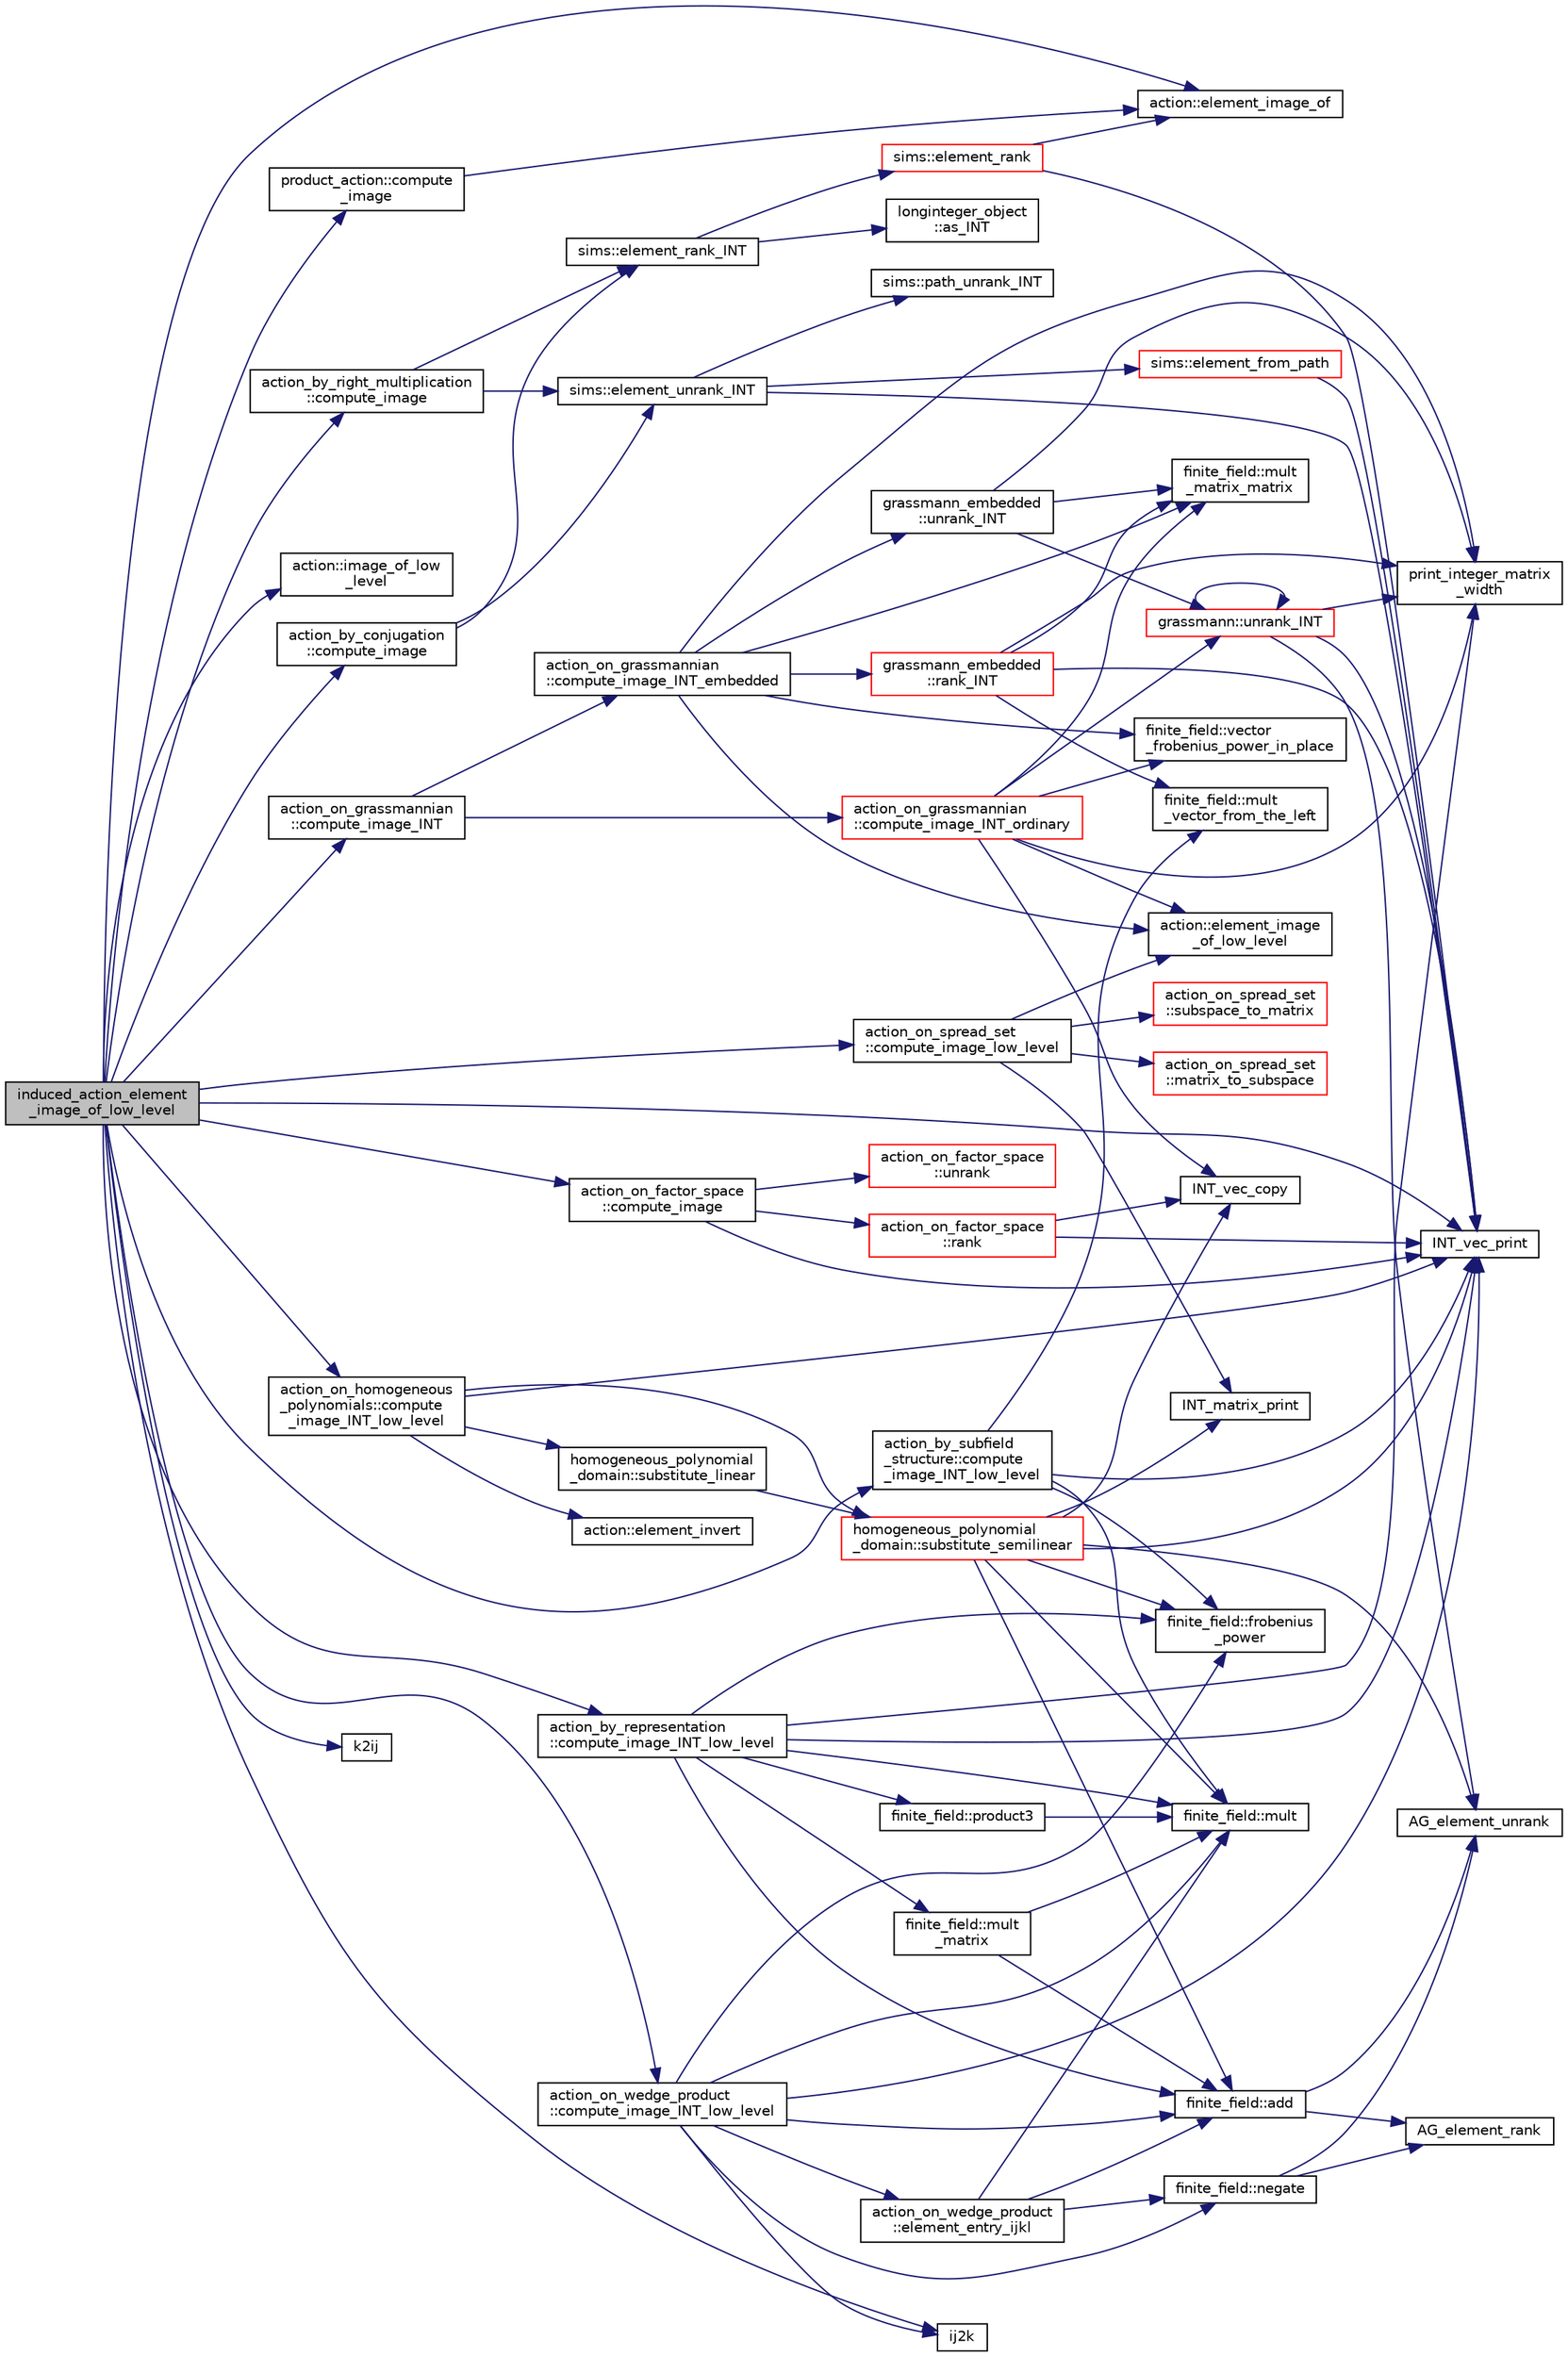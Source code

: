 digraph "induced_action_element_image_of_low_level"
{
  edge [fontname="Helvetica",fontsize="10",labelfontname="Helvetica",labelfontsize="10"];
  node [fontname="Helvetica",fontsize="10",shape=record];
  rankdir="LR";
  Node1043 [label="induced_action_element\l_image_of_low_level",height=0.2,width=0.4,color="black", fillcolor="grey75", style="filled", fontcolor="black"];
  Node1043 -> Node1044 [color="midnightblue",fontsize="10",style="solid",fontname="Helvetica"];
  Node1044 [label="INT_vec_print",height=0.2,width=0.4,color="black", fillcolor="white", style="filled",URL="$df/dbf/sajeeb_8_c.html#a79a5901af0b47dd0d694109543c027fe"];
  Node1043 -> Node1045 [color="midnightblue",fontsize="10",style="solid",fontname="Helvetica"];
  Node1045 [label="action_by_right_multiplication\l::compute_image",height=0.2,width=0.4,color="black", fillcolor="white", style="filled",URL="$d5/daa/classaction__by__right__multiplication.html#a5407ada4c7d5a1775144fbaadbb8be8e"];
  Node1045 -> Node1046 [color="midnightblue",fontsize="10",style="solid",fontname="Helvetica"];
  Node1046 [label="sims::element_unrank_INT",height=0.2,width=0.4,color="black", fillcolor="white", style="filled",URL="$d9/df3/classsims.html#a435d84bb7bf7292f14593b2a4344151f"];
  Node1046 -> Node1047 [color="midnightblue",fontsize="10",style="solid",fontname="Helvetica"];
  Node1047 [label="sims::path_unrank_INT",height=0.2,width=0.4,color="black", fillcolor="white", style="filled",URL="$d9/df3/classsims.html#a8ae2ffa971c2aac809d83c18e4e91926"];
  Node1046 -> Node1044 [color="midnightblue",fontsize="10",style="solid",fontname="Helvetica"];
  Node1046 -> Node1048 [color="midnightblue",fontsize="10",style="solid",fontname="Helvetica"];
  Node1048 [label="sims::element_from_path",height=0.2,width=0.4,color="red", fillcolor="white", style="filled",URL="$d9/df3/classsims.html#a4a9bc25b1b8e61ba34d6d3d9f9fb8ab8"];
  Node1048 -> Node1044 [color="midnightblue",fontsize="10",style="solid",fontname="Helvetica"];
  Node1045 -> Node1058 [color="midnightblue",fontsize="10",style="solid",fontname="Helvetica"];
  Node1058 [label="sims::element_rank_INT",height=0.2,width=0.4,color="black", fillcolor="white", style="filled",URL="$d9/df3/classsims.html#a8ff29017c518c9ed459a7ea9eade2974"];
  Node1058 -> Node1059 [color="midnightblue",fontsize="10",style="solid",fontname="Helvetica"];
  Node1059 [label="sims::element_rank",height=0.2,width=0.4,color="red", fillcolor="white", style="filled",URL="$d9/df3/classsims.html#a00fb332192d01becb17b6a059482fc8d"];
  Node1059 -> Node1057 [color="midnightblue",fontsize="10",style="solid",fontname="Helvetica"];
  Node1057 [label="action::element_image_of",height=0.2,width=0.4,color="black", fillcolor="white", style="filled",URL="$d2/d86/classaction.html#ae09559d4537a048fc860f8a74a31393d"];
  Node1059 -> Node1044 [color="midnightblue",fontsize="10",style="solid",fontname="Helvetica"];
  Node1058 -> Node1070 [color="midnightblue",fontsize="10",style="solid",fontname="Helvetica"];
  Node1070 [label="longinteger_object\l::as_INT",height=0.2,width=0.4,color="black", fillcolor="white", style="filled",URL="$dd/d7e/classlonginteger__object.html#afb992d4679a6741acc63c8bcba27971e"];
  Node1043 -> Node1071 [color="midnightblue",fontsize="10",style="solid",fontname="Helvetica"];
  Node1071 [label="action::image_of_low\l_level",height=0.2,width=0.4,color="black", fillcolor="white", style="filled",URL="$d2/d86/classaction.html#acf4db2af44bc06372e3d6bebe632cf3c"];
  Node1043 -> Node1072 [color="midnightblue",fontsize="10",style="solid",fontname="Helvetica"];
  Node1072 [label="action_by_conjugation\l::compute_image",height=0.2,width=0.4,color="black", fillcolor="white", style="filled",URL="$d3/dda/classaction__by__conjugation.html#acd62853354e392089a10381a4f7c5ac6"];
  Node1072 -> Node1046 [color="midnightblue",fontsize="10",style="solid",fontname="Helvetica"];
  Node1072 -> Node1058 [color="midnightblue",fontsize="10",style="solid",fontname="Helvetica"];
  Node1043 -> Node1073 [color="midnightblue",fontsize="10",style="solid",fontname="Helvetica"];
  Node1073 [label="action_by_representation\l::compute_image_INT_low_level",height=0.2,width=0.4,color="black", fillcolor="white", style="filled",URL="$d1/d9d/classaction__by__representation.html#a599c62e0318b6451dfe39af26d699baa"];
  Node1073 -> Node1044 [color="midnightblue",fontsize="10",style="solid",fontname="Helvetica"];
  Node1073 -> Node1074 [color="midnightblue",fontsize="10",style="solid",fontname="Helvetica"];
  Node1074 [label="finite_field::add",height=0.2,width=0.4,color="black", fillcolor="white", style="filled",URL="$df/d5a/classfinite__field.html#a8f12328a27500f3c7be0c849ebbc9d14"];
  Node1074 -> Node1075 [color="midnightblue",fontsize="10",style="solid",fontname="Helvetica"];
  Node1075 [label="AG_element_unrank",height=0.2,width=0.4,color="black", fillcolor="white", style="filled",URL="$d4/d67/geometry_8h.html#a4a33b86c87b2879b97cfa1327abe2885"];
  Node1074 -> Node1076 [color="midnightblue",fontsize="10",style="solid",fontname="Helvetica"];
  Node1076 [label="AG_element_rank",height=0.2,width=0.4,color="black", fillcolor="white", style="filled",URL="$d4/d67/geometry_8h.html#ab2ac908d07dd8038fd996e26bdc75c17"];
  Node1073 -> Node1077 [color="midnightblue",fontsize="10",style="solid",fontname="Helvetica"];
  Node1077 [label="finite_field::mult",height=0.2,width=0.4,color="black", fillcolor="white", style="filled",URL="$df/d5a/classfinite__field.html#a24fb5917aa6d4d656fd855b7f44a13b0"];
  Node1073 -> Node1078 [color="midnightblue",fontsize="10",style="solid",fontname="Helvetica"];
  Node1078 [label="finite_field::product3",height=0.2,width=0.4,color="black", fillcolor="white", style="filled",URL="$df/d5a/classfinite__field.html#ada2d8411665cb720cf2bf78ba41a2f1d"];
  Node1078 -> Node1077 [color="midnightblue",fontsize="10",style="solid",fontname="Helvetica"];
  Node1073 -> Node1079 [color="midnightblue",fontsize="10",style="solid",fontname="Helvetica"];
  Node1079 [label="print_integer_matrix\l_width",height=0.2,width=0.4,color="black", fillcolor="white", style="filled",URL="$d5/db4/io__and__os_8h.html#aa78f3e73fc2179251bd15adbcc31573f"];
  Node1073 -> Node1080 [color="midnightblue",fontsize="10",style="solid",fontname="Helvetica"];
  Node1080 [label="finite_field::mult\l_matrix",height=0.2,width=0.4,color="black", fillcolor="white", style="filled",URL="$df/d5a/classfinite__field.html#a48517f15dfd7b21c37e0975855f1ada2"];
  Node1080 -> Node1074 [color="midnightblue",fontsize="10",style="solid",fontname="Helvetica"];
  Node1080 -> Node1077 [color="midnightblue",fontsize="10",style="solid",fontname="Helvetica"];
  Node1073 -> Node1081 [color="midnightblue",fontsize="10",style="solid",fontname="Helvetica"];
  Node1081 [label="finite_field::frobenius\l_power",height=0.2,width=0.4,color="black", fillcolor="white", style="filled",URL="$df/d5a/classfinite__field.html#aec23e43aaefc0ed601cdfa3139496a92"];
  Node1043 -> Node1082 [color="midnightblue",fontsize="10",style="solid",fontname="Helvetica"];
  Node1082 [label="action_on_grassmannian\l::compute_image_INT",height=0.2,width=0.4,color="black", fillcolor="white", style="filled",URL="$d9/ddf/classaction__on__grassmannian.html#a5379b51e0c1a96eaa1e087a8228604ca"];
  Node1082 -> Node1083 [color="midnightblue",fontsize="10",style="solid",fontname="Helvetica"];
  Node1083 [label="action_on_grassmannian\l::compute_image_INT_embedded",height=0.2,width=0.4,color="black", fillcolor="white", style="filled",URL="$d9/ddf/classaction__on__grassmannian.html#a908326fb7f7f50abca9d91de288af660"];
  Node1083 -> Node1084 [color="midnightblue",fontsize="10",style="solid",fontname="Helvetica"];
  Node1084 [label="grassmann_embedded\l::unrank_INT",height=0.2,width=0.4,color="black", fillcolor="white", style="filled",URL="$d4/dda/classgrassmann__embedded.html#a5e9b8701fd62efb2d4e3ad9174a3c0b4"];
  Node1084 -> Node1085 [color="midnightblue",fontsize="10",style="solid",fontname="Helvetica"];
  Node1085 [label="grassmann::unrank_INT",height=0.2,width=0.4,color="red", fillcolor="white", style="filled",URL="$df/d02/classgrassmann.html#a32079405b95a6da2ba1420567d762d64"];
  Node1085 -> Node1075 [color="midnightblue",fontsize="10",style="solid",fontname="Helvetica"];
  Node1085 -> Node1044 [color="midnightblue",fontsize="10",style="solid",fontname="Helvetica"];
  Node1085 -> Node1085 [color="midnightblue",fontsize="10",style="solid",fontname="Helvetica"];
  Node1085 -> Node1079 [color="midnightblue",fontsize="10",style="solid",fontname="Helvetica"];
  Node1084 -> Node1079 [color="midnightblue",fontsize="10",style="solid",fontname="Helvetica"];
  Node1084 -> Node1089 [color="midnightblue",fontsize="10",style="solid",fontname="Helvetica"];
  Node1089 [label="finite_field::mult\l_matrix_matrix",height=0.2,width=0.4,color="black", fillcolor="white", style="filled",URL="$df/d5a/classfinite__field.html#a5e28706b815838d0ec34de1fa74bc3c4"];
  Node1083 -> Node1079 [color="midnightblue",fontsize="10",style="solid",fontname="Helvetica"];
  Node1083 -> Node1090 [color="midnightblue",fontsize="10",style="solid",fontname="Helvetica"];
  Node1090 [label="action::element_image\l_of_low_level",height=0.2,width=0.4,color="black", fillcolor="white", style="filled",URL="$d2/d86/classaction.html#a45f6affc163c5034d1211f3cfa6db3a0"];
  Node1083 -> Node1089 [color="midnightblue",fontsize="10",style="solid",fontname="Helvetica"];
  Node1083 -> Node1091 [color="midnightblue",fontsize="10",style="solid",fontname="Helvetica"];
  Node1091 [label="finite_field::vector\l_frobenius_power_in_place",height=0.2,width=0.4,color="black", fillcolor="white", style="filled",URL="$df/d5a/classfinite__field.html#ab56074024300775d943c7943d845df91"];
  Node1083 -> Node1092 [color="midnightblue",fontsize="10",style="solid",fontname="Helvetica"];
  Node1092 [label="grassmann_embedded\l::rank_INT",height=0.2,width=0.4,color="red", fillcolor="white", style="filled",URL="$d4/dda/classgrassmann__embedded.html#a6f7074d4d7351b21a0142a9c5071ed5e"];
  Node1092 -> Node1079 [color="midnightblue",fontsize="10",style="solid",fontname="Helvetica"];
  Node1092 -> Node1089 [color="midnightblue",fontsize="10",style="solid",fontname="Helvetica"];
  Node1092 -> Node1093 [color="midnightblue",fontsize="10",style="solid",fontname="Helvetica"];
  Node1093 [label="finite_field::mult\l_vector_from_the_left",height=0.2,width=0.4,color="black", fillcolor="white", style="filled",URL="$df/d5a/classfinite__field.html#aad2078020fd058c71649f0a25a4c77cc"];
  Node1092 -> Node1044 [color="midnightblue",fontsize="10",style="solid",fontname="Helvetica"];
  Node1082 -> Node1097 [color="midnightblue",fontsize="10",style="solid",fontname="Helvetica"];
  Node1097 [label="action_on_grassmannian\l::compute_image_INT_ordinary",height=0.2,width=0.4,color="red", fillcolor="white", style="filled",URL="$d9/ddf/classaction__on__grassmannian.html#a0699e1d9ac13d0d97c5d1187846e5840"];
  Node1097 -> Node1085 [color="midnightblue",fontsize="10",style="solid",fontname="Helvetica"];
  Node1097 -> Node1079 [color="midnightblue",fontsize="10",style="solid",fontname="Helvetica"];
  Node1097 -> Node1090 [color="midnightblue",fontsize="10",style="solid",fontname="Helvetica"];
  Node1097 -> Node1089 [color="midnightblue",fontsize="10",style="solid",fontname="Helvetica"];
  Node1097 -> Node1091 [color="midnightblue",fontsize="10",style="solid",fontname="Helvetica"];
  Node1097 -> Node1098 [color="midnightblue",fontsize="10",style="solid",fontname="Helvetica"];
  Node1098 [label="INT_vec_copy",height=0.2,width=0.4,color="black", fillcolor="white", style="filled",URL="$df/dbf/sajeeb_8_c.html#ac2d875e27e009af6ec04d17254d11075"];
  Node1043 -> Node1099 [color="midnightblue",fontsize="10",style="solid",fontname="Helvetica"];
  Node1099 [label="action_on_spread_set\l::compute_image_low_level",height=0.2,width=0.4,color="black", fillcolor="white", style="filled",URL="$d2/d7a/classaction__on__spread__set.html#a9ec506244bfeced780bfc61ce83f5386"];
  Node1099 -> Node1100 [color="midnightblue",fontsize="10",style="solid",fontname="Helvetica"];
  Node1100 [label="INT_matrix_print",height=0.2,width=0.4,color="black", fillcolor="white", style="filled",URL="$d5/db4/io__and__os_8h.html#afd4180a24bef3a2b584668a4eaf607ff"];
  Node1099 -> Node1101 [color="midnightblue",fontsize="10",style="solid",fontname="Helvetica"];
  Node1101 [label="action_on_spread_set\l::matrix_to_subspace",height=0.2,width=0.4,color="red", fillcolor="white", style="filled",URL="$d2/d7a/classaction__on__spread__set.html#a288c7e842caf8b47b046cdc5fc2aca73"];
  Node1099 -> Node1090 [color="midnightblue",fontsize="10",style="solid",fontname="Helvetica"];
  Node1099 -> Node1103 [color="midnightblue",fontsize="10",style="solid",fontname="Helvetica"];
  Node1103 [label="action_on_spread_set\l::subspace_to_matrix",height=0.2,width=0.4,color="red", fillcolor="white", style="filled",URL="$d2/d7a/classaction__on__spread__set.html#a0ebb18d5e01ccad6c67d75b5073e5326"];
  Node1043 -> Node1105 [color="midnightblue",fontsize="10",style="solid",fontname="Helvetica"];
  Node1105 [label="action_on_wedge_product\l::compute_image_INT_low_level",height=0.2,width=0.4,color="black", fillcolor="white", style="filled",URL="$d0/deb/classaction__on__wedge__product.html#a4db8aa51b8d6d7fcdacbf2947aa7e018"];
  Node1105 -> Node1044 [color="midnightblue",fontsize="10",style="solid",fontname="Helvetica"];
  Node1105 -> Node1106 [color="midnightblue",fontsize="10",style="solid",fontname="Helvetica"];
  Node1106 [label="ij2k",height=0.2,width=0.4,color="black", fillcolor="white", style="filled",URL="$df/dbf/sajeeb_8_c.html#a68a0fe85ad4b80a9220cb33f9c4c0042"];
  Node1105 -> Node1077 [color="midnightblue",fontsize="10",style="solid",fontname="Helvetica"];
  Node1105 -> Node1074 [color="midnightblue",fontsize="10",style="solid",fontname="Helvetica"];
  Node1105 -> Node1107 [color="midnightblue",fontsize="10",style="solid",fontname="Helvetica"];
  Node1107 [label="finite_field::negate",height=0.2,width=0.4,color="black", fillcolor="white", style="filled",URL="$df/d5a/classfinite__field.html#aa9d798298f25d4a9262b5bc5f1733e31"];
  Node1107 -> Node1075 [color="midnightblue",fontsize="10",style="solid",fontname="Helvetica"];
  Node1107 -> Node1076 [color="midnightblue",fontsize="10",style="solid",fontname="Helvetica"];
  Node1105 -> Node1108 [color="midnightblue",fontsize="10",style="solid",fontname="Helvetica"];
  Node1108 [label="action_on_wedge_product\l::element_entry_ijkl",height=0.2,width=0.4,color="black", fillcolor="white", style="filled",URL="$d0/deb/classaction__on__wedge__product.html#aaa89748a3293672b739bd1321e606da7"];
  Node1108 -> Node1077 [color="midnightblue",fontsize="10",style="solid",fontname="Helvetica"];
  Node1108 -> Node1074 [color="midnightblue",fontsize="10",style="solid",fontname="Helvetica"];
  Node1108 -> Node1107 [color="midnightblue",fontsize="10",style="solid",fontname="Helvetica"];
  Node1105 -> Node1081 [color="midnightblue",fontsize="10",style="solid",fontname="Helvetica"];
  Node1043 -> Node1109 [color="midnightblue",fontsize="10",style="solid",fontname="Helvetica"];
  Node1109 [label="action_on_homogeneous\l_polynomials::compute\l_image_INT_low_level",height=0.2,width=0.4,color="black", fillcolor="white", style="filled",URL="$d5/dd4/classaction__on__homogeneous__polynomials.html#af4370de2c8dcb590c4b186457881f038"];
  Node1109 -> Node1044 [color="midnightblue",fontsize="10",style="solid",fontname="Helvetica"];
  Node1109 -> Node1069 [color="midnightblue",fontsize="10",style="solid",fontname="Helvetica"];
  Node1069 [label="action::element_invert",height=0.2,width=0.4,color="black", fillcolor="white", style="filled",URL="$d2/d86/classaction.html#aa4bd01e338497714586636751fcef436"];
  Node1109 -> Node1110 [color="midnightblue",fontsize="10",style="solid",fontname="Helvetica"];
  Node1110 [label="homogeneous_polynomial\l_domain::substitute_semilinear",height=0.2,width=0.4,color="red", fillcolor="white", style="filled",URL="$d2/da7/classhomogeneous__polynomial__domain.html#ae16fefaacc3385f9f385d1dd6df7ea4d"];
  Node1110 -> Node1081 [color="midnightblue",fontsize="10",style="solid",fontname="Helvetica"];
  Node1110 -> Node1098 [color="midnightblue",fontsize="10",style="solid",fontname="Helvetica"];
  Node1110 -> Node1044 [color="midnightblue",fontsize="10",style="solid",fontname="Helvetica"];
  Node1110 -> Node1100 [color="midnightblue",fontsize="10",style="solid",fontname="Helvetica"];
  Node1110 -> Node1075 [color="midnightblue",fontsize="10",style="solid",fontname="Helvetica"];
  Node1110 -> Node1074 [color="midnightblue",fontsize="10",style="solid",fontname="Helvetica"];
  Node1110 -> Node1077 [color="midnightblue",fontsize="10",style="solid",fontname="Helvetica"];
  Node1109 -> Node1144 [color="midnightblue",fontsize="10",style="solid",fontname="Helvetica"];
  Node1144 [label="homogeneous_polynomial\l_domain::substitute_linear",height=0.2,width=0.4,color="black", fillcolor="white", style="filled",URL="$d2/da7/classhomogeneous__polynomial__domain.html#a236cbf545622995b80f5eb10a9f86c31"];
  Node1144 -> Node1110 [color="midnightblue",fontsize="10",style="solid",fontname="Helvetica"];
  Node1043 -> Node1145 [color="midnightblue",fontsize="10",style="solid",fontname="Helvetica"];
  Node1145 [label="action_by_subfield\l_structure::compute\l_image_INT_low_level",height=0.2,width=0.4,color="black", fillcolor="white", style="filled",URL="$dd/d67/classaction__by__subfield__structure.html#a34809d4759ad884c47080ec3beed5929"];
  Node1145 -> Node1044 [color="midnightblue",fontsize="10",style="solid",fontname="Helvetica"];
  Node1145 -> Node1077 [color="midnightblue",fontsize="10",style="solid",fontname="Helvetica"];
  Node1145 -> Node1093 [color="midnightblue",fontsize="10",style="solid",fontname="Helvetica"];
  Node1145 -> Node1081 [color="midnightblue",fontsize="10",style="solid",fontname="Helvetica"];
  Node1043 -> Node1146 [color="midnightblue",fontsize="10",style="solid",fontname="Helvetica"];
  Node1146 [label="action_on_factor_space\l::compute_image",height=0.2,width=0.4,color="black", fillcolor="white", style="filled",URL="$d5/d25/classaction__on__factor__space.html#a217d66e7c82945006dbe143ad9c681b2"];
  Node1146 -> Node1147 [color="midnightblue",fontsize="10",style="solid",fontname="Helvetica"];
  Node1147 [label="action_on_factor_space\l::unrank",height=0.2,width=0.4,color="red", fillcolor="white", style="filled",URL="$d5/d25/classaction__on__factor__space.html#a5abf9bcee965fbeb551fcb71970833f9"];
  Node1146 -> Node1044 [color="midnightblue",fontsize="10",style="solid",fontname="Helvetica"];
  Node1146 -> Node1150 [color="midnightblue",fontsize="10",style="solid",fontname="Helvetica"];
  Node1150 [label="action_on_factor_space\l::rank",height=0.2,width=0.4,color="red", fillcolor="white", style="filled",URL="$d5/d25/classaction__on__factor__space.html#a05bddc91a8c098cefd14cdfe2fe0edad"];
  Node1150 -> Node1098 [color="midnightblue",fontsize="10",style="solid",fontname="Helvetica"];
  Node1150 -> Node1044 [color="midnightblue",fontsize="10",style="solid",fontname="Helvetica"];
  Node1043 -> Node1163 [color="midnightblue",fontsize="10",style="solid",fontname="Helvetica"];
  Node1163 [label="k2ij",height=0.2,width=0.4,color="black", fillcolor="white", style="filled",URL="$df/dbf/sajeeb_8_c.html#a94379148acec1c2aeedad1903aa0756a"];
  Node1043 -> Node1057 [color="midnightblue",fontsize="10",style="solid",fontname="Helvetica"];
  Node1043 -> Node1106 [color="midnightblue",fontsize="10",style="solid",fontname="Helvetica"];
  Node1043 -> Node1164 [color="midnightblue",fontsize="10",style="solid",fontname="Helvetica"];
  Node1164 [label="product_action::compute\l_image",height=0.2,width=0.4,color="black", fillcolor="white", style="filled",URL="$d8/d74/classproduct__action.html#a0fe5c6d4c44c698b9c47f1122173a702"];
  Node1164 -> Node1057 [color="midnightblue",fontsize="10",style="solid",fontname="Helvetica"];
}
